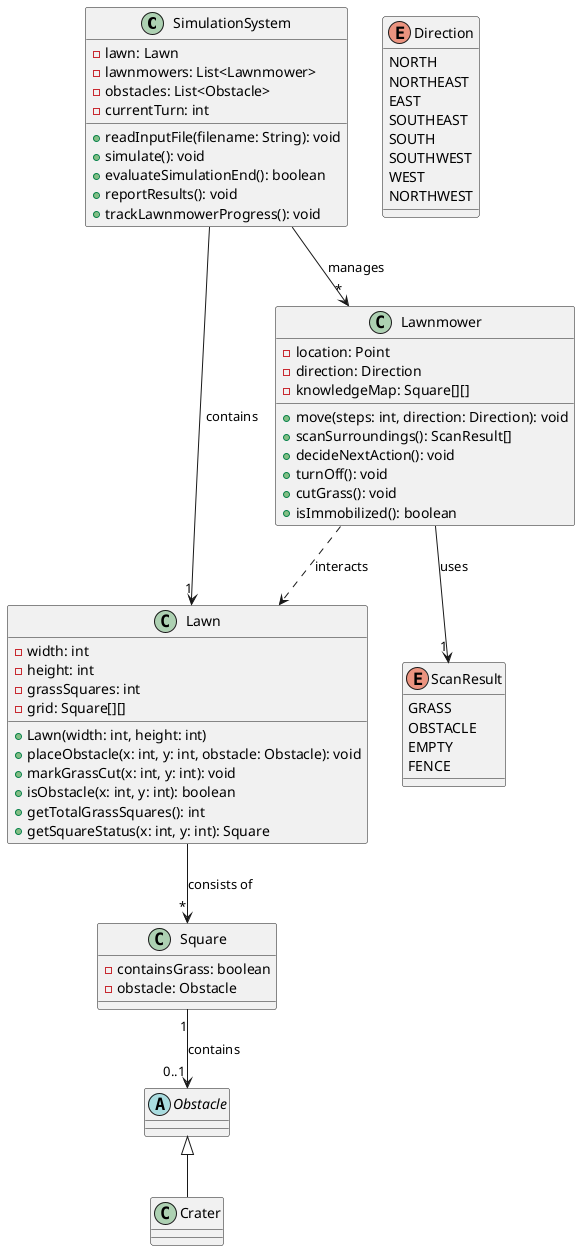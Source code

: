 @startuml osmowsis_class
/'
'*' denotes functionality/before or requirements/constraints notes

---- OO Design pseudo classes, attributes, operations, and notes ----
simulation system / application
    -- reads in a file that describes the lawn to be cut
        * ---- file ----
        * includes the (vertical) length of the lawn
        * includes the (horizontal) width of the lawn
        * includes number of lawnmowers being used
        * includes initial location and direction of each lawnmower (one per line)
        * includes the number of craters on the lawn
        * includes the location of each crater (one per line)
        * ---- given constraints for ease of development ----
        * the lawnmower will never be started on a crater, nor will it be surrounded by craters and/or fencing
        * there will not be sections of the lawn that are completely surrounded by craters and/or fencing
        * all grass squares will have an accessible route
    * simulation begins once the file has been read and processed
    -- tracks the progress of the lawnmower as it moves around the lawn
    -- tracks current direction of the lawnmower
    -- tracks the current location of the lawnmower
    -- tracks the location of obstacles
    -- tracks the amount of grass that has been cut so far
    -- knows which sections of the lawn still need to be cut
    -- determine next immediate move of the lawnmower
    -- determines when the simulation should be stopped
        * completed lawn
        * lawnmower encounters a problem
    -- keep track of 'partial knowledge of lawnmower' with respect to the lawn shape and layout (e.g. location of obstacles)'
    -- keep track of 'full map of knowledge' needed to accurately track the simulation
    - robotic lawnmower (similar to automated vaccum cleaner)
        -- moves around the lawn
            * occupies exactly one square of the lawn at a time
            * lawnmower will pointed in one specific direction at any given time
            * lawnmower can point to any adjacent squares (horizontally, vertically, or diagonally)
            * lawnmower must first move forward zero-2 squares, then may reorient itself to point to a new direction (or stay in the same direction)
            * lawnmower cuts grass of any squares it occupies and passes across successfully (including initial/starting square)
            * By the same token, if the lawnmower passes over a square that contains an obstacle, it will become immobilized and the simulation must be halted
            * If the lawnmower attempts to move off the lawn, it will become immobilized and the simulation must be halted
            * ---- three possible actions on turn ---- *
            * 1. move (go forward (0,1, or 2 spaces) and then change direction)
            * 2. scan its surroundings
                * gets to the heart of the 'automated' nature of the problem: the lawnmower is permitted to scan and receive information about the eight squares surrounding it (returns state of surroundings squares as 'grass', 'crater', or 'fence')
                * the first value in the sequence of the resulting scan should be the contents of the square North of the lawnmower, with the remaining values being listed in clockwise order (this scan result will thus be a list of 8 values)
                * permitted to keep track of all the knowledge that it collects during the state of the simulation run
            * 3. turn itself off 
                * when the lawnmower believes it has cut all the grass squares on the lawn, then it should turn itself off
        -- learns the layout of your lawn
        -- cuts grass
        -- avoids obstacles
    * each turn of the simulation run must request the lawnmower select its next action
    - lawn
        - rectangular shape
        - divided into a grid of squares
        - each square by default contains grass that needs to be cut, unless it contains an obstacle or some artifact
            * the only obstacles considered at this point are craters
            * craters are static and do not move during the simulation
            * lawnmower must avoid squares with craters, or become immobilized causing the simulation to stop
    * goal is for the lawnmower to cut all the grass on the lawn completely and in as few turns as possible
    * once the simulation has been halted, the system must report the actual number of grass squares that were cut, the total number of grass squares that originally existed (including the one in which the lawnmower started), and the number of turns that the lawnmower took to complete the simulation
    * lawn is traditional x,y coordinate system with the origin at the bottom left corner
    * ensure there is a distinction between the knowledge of the mower vs the knowledge of the simulation system
'/

class SimulationSystem {
    - lawn: Lawn
    - lawnmowers: List<Lawnmower>
    - obstacles: List<Obstacle>
    - currentTurn: int
    + readInputFile(filename: String): void
    + simulate(): void
    + evaluateSimulationEnd(): boolean
    + reportResults(): void
    + trackLawnmowerProgress(): void
}

class Lawn {
    - width: int
    - height: int
    - grassSquares: int
    - grid: Square[][]
    + Lawn(width: int, height: int)
    + placeObstacle(x: int, y: int, obstacle: Obstacle): void
    + markGrassCut(x: int, y: int): void
    + isObstacle(x: int, y: int): boolean
    + getTotalGrassSquares(): int
    + getSquareStatus(x: int, y: int): Square
}

class Square {
    - containsGrass: boolean
    - obstacle: Obstacle
}

abstract class Obstacle {
}

class Crater extends Obstacle {
}

class Lawnmower {
    - location: Point
    - direction: Direction
    - knowledgeMap: Square[][]
    + move(steps: int, direction: Direction): void
    + scanSurroundings(): ScanResult[]
    + decideNextAction(): void
    + turnOff(): void
    + cutGrass(): void
    + isImmobilized(): boolean
}

enum Direction {
    NORTH
    NORTHEAST
    EAST
    SOUTHEAST
    SOUTH
    SOUTHWEST
    WEST
    NORTHWEST
}

enum ScanResult {
    GRASS
    OBSTACLE
    EMPTY
    FENCE
}

SimulationSystem --> "1" Lawn : contains
SimulationSystem --> "*" Lawnmower : manages
Lawnmower ..> Lawn : interacts
Lawn --> "*" Square : consists of
Square "1" --> "0..1" Obstacle : contains
Lawnmower --> "1" ScanResult : uses

@enduml